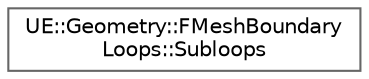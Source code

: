digraph "Graphical Class Hierarchy"
{
 // INTERACTIVE_SVG=YES
 // LATEX_PDF_SIZE
  bgcolor="transparent";
  edge [fontname=Helvetica,fontsize=10,labelfontname=Helvetica,labelfontsize=10];
  node [fontname=Helvetica,fontsize=10,shape=box,height=0.2,width=0.4];
  rankdir="LR";
  Node0 [id="Node000000",label="UE::Geometry::FMeshBoundary\lLoops::Subloops",height=0.2,width=0.4,color="grey40", fillcolor="white", style="filled",URL="$d5/dad/structUE_1_1Geometry_1_1FMeshBoundaryLoops_1_1Subloops.html",tooltip=" "];
}
